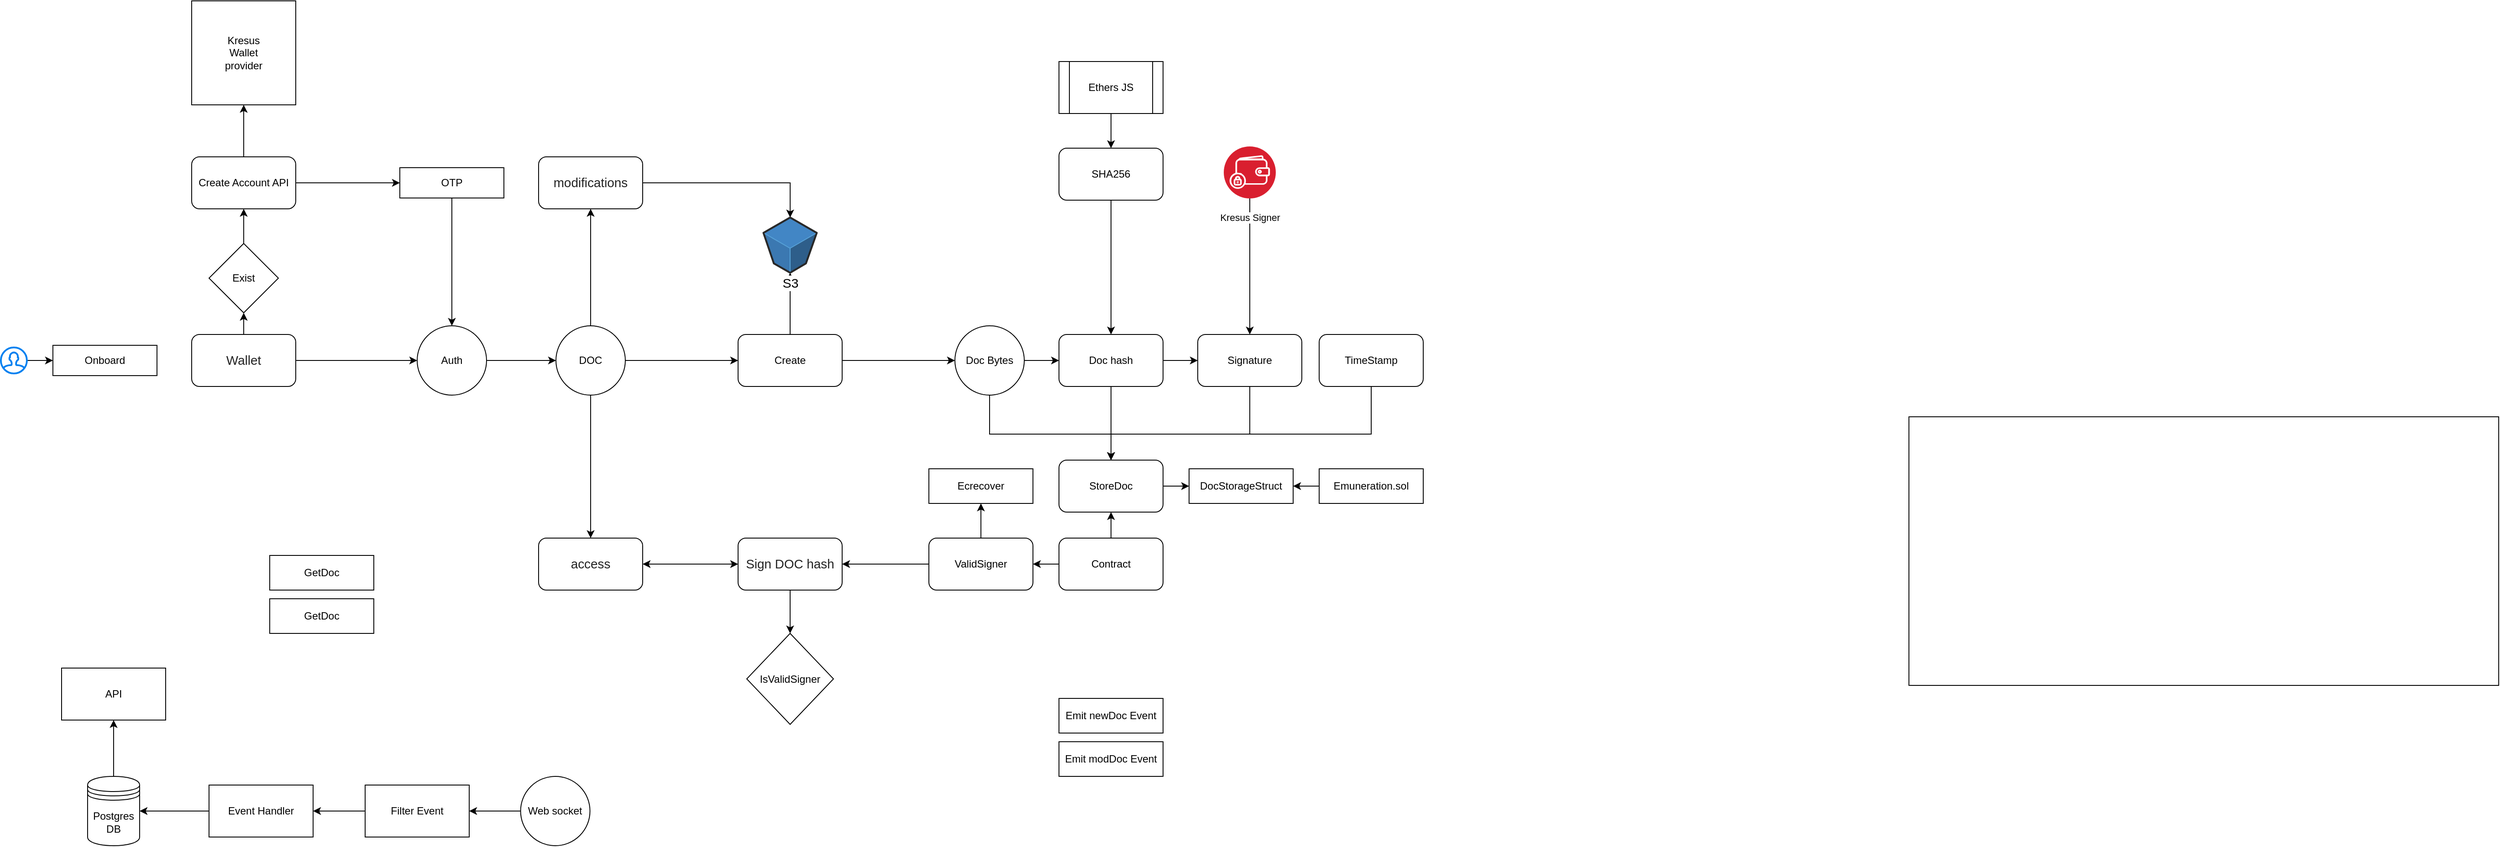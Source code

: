 <mxfile version="24.3.1" type="github">
  <diagram name="Page-1" id="xfSKs2ry3byq8V69ai5H">
    <mxGraphModel dx="1061" dy="524" grid="1" gridSize="10" guides="1" tooltips="1" connect="1" arrows="1" fold="1" page="1" pageScale="1" pageWidth="850" pageHeight="1100" math="0" shadow="0">
      <root>
        <mxCell id="0" />
        <mxCell id="1" parent="0" />
        <mxCell id="AnTp7nM28NXVrXdtCcvm-8" value="" style="edgeStyle=orthogonalEdgeStyle;rounded=0;orthogonalLoop=1;jettySize=auto;html=1;" edge="1" parent="1" source="AnTp7nM28NXVrXdtCcvm-1" target="AnTp7nM28NXVrXdtCcvm-4">
          <mxGeometry relative="1" as="geometry" />
        </mxCell>
        <mxCell id="AnTp7nM28NXVrXdtCcvm-1" value="" style="html=1;verticalLabelPosition=bottom;align=center;labelBackgroundColor=#ffffff;verticalAlign=top;strokeWidth=2;strokeColor=#0080F0;shadow=0;dashed=0;shape=mxgraph.ios7.icons.user;" vertex="1" parent="1">
          <mxGeometry x="30" y="460" width="30" height="30" as="geometry" />
        </mxCell>
        <mxCell id="AnTp7nM28NXVrXdtCcvm-4" value="Onboard" style="rounded=0;whiteSpace=wrap;html=1;" vertex="1" parent="1">
          <mxGeometry x="90" y="457.5" width="120" height="35" as="geometry" />
        </mxCell>
        <mxCell id="AnTp7nM28NXVrXdtCcvm-10" value="" style="edgeStyle=orthogonalEdgeStyle;rounded=0;orthogonalLoop=1;jettySize=auto;html=1;" edge="1" parent="1" source="AnTp7nM28NXVrXdtCcvm-6" target="AnTp7nM28NXVrXdtCcvm-9">
          <mxGeometry relative="1" as="geometry" />
        </mxCell>
        <mxCell id="AnTp7nM28NXVrXdtCcvm-6" value="OTP" style="rounded=0;whiteSpace=wrap;html=1;" vertex="1" parent="1">
          <mxGeometry x="490" y="252.5" width="120" height="35" as="geometry" />
        </mxCell>
        <mxCell id="AnTp7nM28NXVrXdtCcvm-18" value="" style="edgeStyle=orthogonalEdgeStyle;rounded=0;orthogonalLoop=1;jettySize=auto;html=1;" edge="1" parent="1" source="AnTp7nM28NXVrXdtCcvm-9" target="AnTp7nM28NXVrXdtCcvm-17">
          <mxGeometry relative="1" as="geometry" />
        </mxCell>
        <mxCell id="AnTp7nM28NXVrXdtCcvm-9" value="Auth" style="ellipse;whiteSpace=wrap;html=1;rounded=0;" vertex="1" parent="1">
          <mxGeometry x="510" y="435" width="80" height="80" as="geometry" />
        </mxCell>
        <mxCell id="AnTp7nM28NXVrXdtCcvm-36" value="" style="edgeStyle=orthogonalEdgeStyle;rounded=0;orthogonalLoop=1;jettySize=auto;html=1;" edge="1" parent="1" source="AnTp7nM28NXVrXdtCcvm-11" target="AnTp7nM28NXVrXdtCcvm-35">
          <mxGeometry relative="1" as="geometry" />
        </mxCell>
        <mxCell id="AnTp7nM28NXVrXdtCcvm-52" style="edgeStyle=orthogonalEdgeStyle;rounded=0;orthogonalLoop=1;jettySize=auto;html=1;" edge="1" parent="1" source="AnTp7nM28NXVrXdtCcvm-11" target="AnTp7nM28NXVrXdtCcvm-51">
          <mxGeometry relative="1" as="geometry" />
        </mxCell>
        <mxCell id="AnTp7nM28NXVrXdtCcvm-54" value="&lt;font data-sider-select-id=&quot;28c44477-19c1-438e-8477-b85e11f65273&quot; style=&quot;font-size: 15px;&quot;&gt;S3&lt;/font&gt;" style="edgeLabel;html=1;align=center;verticalAlign=middle;resizable=0;points=[];" vertex="1" connectable="0" parent="AnTp7nM28NXVrXdtCcvm-52">
          <mxGeometry x="0.684" relative="1" as="geometry">
            <mxPoint as="offset" />
          </mxGeometry>
        </mxCell>
        <mxCell id="AnTp7nM28NXVrXdtCcvm-11" value="Create" style="rounded=1;whiteSpace=wrap;html=1;" vertex="1" parent="1">
          <mxGeometry x="880" y="445" width="120" height="60" as="geometry" />
        </mxCell>
        <mxCell id="AnTp7nM28NXVrXdtCcvm-55" style="edgeStyle=orthogonalEdgeStyle;rounded=0;orthogonalLoop=1;jettySize=auto;html=1;" edge="1" parent="1" source="AnTp7nM28NXVrXdtCcvm-12" target="AnTp7nM28NXVrXdtCcvm-51">
          <mxGeometry relative="1" as="geometry" />
        </mxCell>
        <mxCell id="AnTp7nM28NXVrXdtCcvm-12" value="&lt;span id=&quot;docs-internal-guid-98faa22d-7fff-e89b-8a5d-702cfb4901af&quot;&gt;&lt;span style=&quot;font-size: 11pt; font-family: Arial, sans-serif; color: rgb(34, 34, 34); background-color: transparent; font-variant-numeric: normal; font-variant-east-asian: normal; font-variant-alternates: normal; font-variant-position: normal; vertical-align: baseline; white-space-collapse: preserve;&quot;&gt;modifications&lt;/span&gt;&lt;/span&gt;" style="rounded=1;whiteSpace=wrap;html=1;" vertex="1" parent="1">
          <mxGeometry x="650" y="240" width="120" height="60" as="geometry" />
        </mxCell>
        <mxCell id="AnTp7nM28NXVrXdtCcvm-92" value="" style="edgeStyle=orthogonalEdgeStyle;rounded=0;orthogonalLoop=1;jettySize=auto;html=1;startArrow=classic;startFill=1;" edge="1" parent="1" source="AnTp7nM28NXVrXdtCcvm-14" target="AnTp7nM28NXVrXdtCcvm-85">
          <mxGeometry relative="1" as="geometry" />
        </mxCell>
        <mxCell id="AnTp7nM28NXVrXdtCcvm-14" value="&lt;span data-sider-select-id=&quot;3d76378d-ec3a-47fe-b163-d00d9f79d00b&quot; style=&quot;color: rgb(34, 34, 34); font-family: Arial, sans-serif; font-size: 14.667px; white-space-collapse: preserve;&quot;&gt;access&lt;/span&gt;" style="rounded=1;whiteSpace=wrap;html=1;" vertex="1" parent="1">
          <mxGeometry x="650" y="680" width="120" height="60" as="geometry" />
        </mxCell>
        <mxCell id="AnTp7nM28NXVrXdtCcvm-31" style="edgeStyle=orthogonalEdgeStyle;rounded=0;orthogonalLoop=1;jettySize=auto;html=1;entryX=0;entryY=0.5;entryDx=0;entryDy=0;" edge="1" parent="1" source="AnTp7nM28NXVrXdtCcvm-17" target="AnTp7nM28NXVrXdtCcvm-11">
          <mxGeometry relative="1" as="geometry" />
        </mxCell>
        <mxCell id="AnTp7nM28NXVrXdtCcvm-50" style="edgeStyle=orthogonalEdgeStyle;rounded=0;orthogonalLoop=1;jettySize=auto;html=1;entryX=0.5;entryY=1;entryDx=0;entryDy=0;" edge="1" parent="1" source="AnTp7nM28NXVrXdtCcvm-17" target="AnTp7nM28NXVrXdtCcvm-12">
          <mxGeometry relative="1" as="geometry" />
        </mxCell>
        <mxCell id="AnTp7nM28NXVrXdtCcvm-69" value="" style="edgeStyle=orthogonalEdgeStyle;rounded=0;orthogonalLoop=1;jettySize=auto;html=1;" edge="1" parent="1" source="AnTp7nM28NXVrXdtCcvm-17" target="AnTp7nM28NXVrXdtCcvm-14">
          <mxGeometry relative="1" as="geometry" />
        </mxCell>
        <mxCell id="AnTp7nM28NXVrXdtCcvm-17" value="DOC" style="ellipse;whiteSpace=wrap;html=1;rounded=0;" vertex="1" parent="1">
          <mxGeometry x="670" y="435" width="80" height="80" as="geometry" />
        </mxCell>
        <mxCell id="AnTp7nM28NXVrXdtCcvm-26" value="" style="edgeStyle=orthogonalEdgeStyle;rounded=0;orthogonalLoop=1;jettySize=auto;html=1;" edge="1" parent="1" source="AnTp7nM28NXVrXdtCcvm-20" target="AnTp7nM28NXVrXdtCcvm-25">
          <mxGeometry relative="1" as="geometry" />
        </mxCell>
        <mxCell id="AnTp7nM28NXVrXdtCcvm-29" value="" style="edgeStyle=orthogonalEdgeStyle;rounded=0;orthogonalLoop=1;jettySize=auto;html=1;" edge="1" parent="1" source="AnTp7nM28NXVrXdtCcvm-20" target="AnTp7nM28NXVrXdtCcvm-9">
          <mxGeometry relative="1" as="geometry" />
        </mxCell>
        <mxCell id="AnTp7nM28NXVrXdtCcvm-20" value="&lt;span id=&quot;docs-internal-guid-98faa22d-7fff-e89b-8a5d-702cfb4901af&quot;&gt;&lt;span data-sider-select-id=&quot;96e94ecf-abc2-403f-b6e7-24b41f508e5d&quot; style=&quot;font-size: 11pt; font-family: Arial, sans-serif; color: rgb(34, 34, 34); background-color: transparent; font-variant-numeric: normal; font-variant-east-asian: normal; font-variant-alternates: normal; font-variant-position: normal; vertical-align: baseline; white-space-collapse: preserve;&quot;&gt;Wallet&lt;/span&gt;&lt;/span&gt;" style="rounded=1;whiteSpace=wrap;html=1;" vertex="1" parent="1">
          <mxGeometry x="250" y="445" width="120" height="60" as="geometry" />
        </mxCell>
        <mxCell id="AnTp7nM28NXVrXdtCcvm-28" value="" style="edgeStyle=orthogonalEdgeStyle;rounded=0;orthogonalLoop=1;jettySize=auto;html=1;" edge="1" parent="1" source="AnTp7nM28NXVrXdtCcvm-24" target="AnTp7nM28NXVrXdtCcvm-6">
          <mxGeometry relative="1" as="geometry" />
        </mxCell>
        <mxCell id="AnTp7nM28NXVrXdtCcvm-34" value="" style="edgeStyle=orthogonalEdgeStyle;rounded=0;orthogonalLoop=1;jettySize=auto;html=1;" edge="1" parent="1" source="AnTp7nM28NXVrXdtCcvm-24" target="AnTp7nM28NXVrXdtCcvm-33">
          <mxGeometry relative="1" as="geometry" />
        </mxCell>
        <mxCell id="AnTp7nM28NXVrXdtCcvm-24" value="Create Account API" style="rounded=1;whiteSpace=wrap;html=1;" vertex="1" parent="1">
          <mxGeometry x="250" y="240" width="120" height="60" as="geometry" />
        </mxCell>
        <mxCell id="AnTp7nM28NXVrXdtCcvm-27" value="" style="edgeStyle=orthogonalEdgeStyle;rounded=0;orthogonalLoop=1;jettySize=auto;html=1;" edge="1" parent="1" source="AnTp7nM28NXVrXdtCcvm-25" target="AnTp7nM28NXVrXdtCcvm-24">
          <mxGeometry relative="1" as="geometry" />
        </mxCell>
        <mxCell id="AnTp7nM28NXVrXdtCcvm-25" value="Exist" style="rhombus;whiteSpace=wrap;html=1;" vertex="1" parent="1">
          <mxGeometry x="270" y="340" width="80" height="80" as="geometry" />
        </mxCell>
        <mxCell id="AnTp7nM28NXVrXdtCcvm-33" value="Kresus&lt;br&gt;Wallet&lt;br&gt;provider" style="whiteSpace=wrap;html=1;aspect=fixed;" vertex="1" parent="1">
          <mxGeometry x="250" y="60" width="120" height="120" as="geometry" />
        </mxCell>
        <mxCell id="AnTp7nM28NXVrXdtCcvm-38" value="" style="edgeStyle=orthogonalEdgeStyle;rounded=0;orthogonalLoop=1;jettySize=auto;html=1;" edge="1" parent="1" source="AnTp7nM28NXVrXdtCcvm-35" target="AnTp7nM28NXVrXdtCcvm-37">
          <mxGeometry relative="1" as="geometry" />
        </mxCell>
        <mxCell id="AnTp7nM28NXVrXdtCcvm-60" style="edgeStyle=orthogonalEdgeStyle;rounded=0;orthogonalLoop=1;jettySize=auto;html=1;entryX=0.5;entryY=0;entryDx=0;entryDy=0;" edge="1" parent="1" source="AnTp7nM28NXVrXdtCcvm-35" target="AnTp7nM28NXVrXdtCcvm-56">
          <mxGeometry relative="1" as="geometry">
            <Array as="points">
              <mxPoint x="1170" y="560" />
              <mxPoint x="1310" y="560" />
            </Array>
          </mxGeometry>
        </mxCell>
        <mxCell id="AnTp7nM28NXVrXdtCcvm-35" value="Doc Bytes" style="ellipse;whiteSpace=wrap;html=1;rounded=1;" vertex="1" parent="1">
          <mxGeometry x="1130" y="435" width="80" height="80" as="geometry" />
        </mxCell>
        <mxCell id="AnTp7nM28NXVrXdtCcvm-42" value="" style="edgeStyle=orthogonalEdgeStyle;rounded=0;orthogonalLoop=1;jettySize=auto;html=1;" edge="1" parent="1" source="AnTp7nM28NXVrXdtCcvm-37" target="AnTp7nM28NXVrXdtCcvm-41">
          <mxGeometry relative="1" as="geometry" />
        </mxCell>
        <mxCell id="AnTp7nM28NXVrXdtCcvm-59" style="edgeStyle=orthogonalEdgeStyle;rounded=0;orthogonalLoop=1;jettySize=auto;html=1;entryX=0.5;entryY=0;entryDx=0;entryDy=0;" edge="1" parent="1" source="AnTp7nM28NXVrXdtCcvm-37" target="AnTp7nM28NXVrXdtCcvm-56">
          <mxGeometry relative="1" as="geometry" />
        </mxCell>
        <mxCell id="AnTp7nM28NXVrXdtCcvm-37" value="Doc hash" style="whiteSpace=wrap;html=1;rounded=1;" vertex="1" parent="1">
          <mxGeometry x="1250" y="445" width="120" height="60" as="geometry" />
        </mxCell>
        <mxCell id="AnTp7nM28NXVrXdtCcvm-40" style="edgeStyle=orthogonalEdgeStyle;rounded=0;orthogonalLoop=1;jettySize=auto;html=1;" edge="1" parent="1" source="AnTp7nM28NXVrXdtCcvm-39" target="AnTp7nM28NXVrXdtCcvm-37">
          <mxGeometry relative="1" as="geometry" />
        </mxCell>
        <mxCell id="AnTp7nM28NXVrXdtCcvm-39" value="SHA256" style="rounded=1;whiteSpace=wrap;html=1;" vertex="1" parent="1">
          <mxGeometry x="1250" y="230" width="120" height="60" as="geometry" />
        </mxCell>
        <mxCell id="AnTp7nM28NXVrXdtCcvm-58" style="edgeStyle=orthogonalEdgeStyle;rounded=0;orthogonalLoop=1;jettySize=auto;html=1;" edge="1" parent="1" source="AnTp7nM28NXVrXdtCcvm-41" target="AnTp7nM28NXVrXdtCcvm-56">
          <mxGeometry relative="1" as="geometry">
            <Array as="points">
              <mxPoint x="1470" y="560" />
              <mxPoint x="1310" y="560" />
            </Array>
          </mxGeometry>
        </mxCell>
        <mxCell id="AnTp7nM28NXVrXdtCcvm-41" value="Signature" style="whiteSpace=wrap;html=1;rounded=1;" vertex="1" parent="1">
          <mxGeometry x="1410" y="445" width="120" height="60" as="geometry" />
        </mxCell>
        <mxCell id="AnTp7nM28NXVrXdtCcvm-45" style="edgeStyle=orthogonalEdgeStyle;rounded=0;orthogonalLoop=1;jettySize=auto;html=1;" edge="1" parent="1" source="AnTp7nM28NXVrXdtCcvm-44" target="AnTp7nM28NXVrXdtCcvm-41">
          <mxGeometry relative="1" as="geometry" />
        </mxCell>
        <mxCell id="AnTp7nM28NXVrXdtCcvm-46" value="Kresus Signer" style="edgeLabel;html=1;align=center;verticalAlign=middle;resizable=0;points=[];" vertex="1" connectable="0" parent="AnTp7nM28NXVrXdtCcvm-45">
          <mxGeometry x="-0.887" y="-1" relative="1" as="geometry">
            <mxPoint x="1" y="13" as="offset" />
          </mxGeometry>
        </mxCell>
        <mxCell id="AnTp7nM28NXVrXdtCcvm-44" value="" style="image;aspect=fixed;perimeter=ellipsePerimeter;html=1;align=center;shadow=0;dashed=0;fontColor=#4277BB;labelBackgroundColor=default;fontSize=12;spacingTop=3;image=img/lib/ibm/blockchain/wallet.svg;" vertex="1" parent="1">
          <mxGeometry x="1440" y="228" width="60" height="60" as="geometry" />
        </mxCell>
        <mxCell id="AnTp7nM28NXVrXdtCcvm-48" value="" style="edgeStyle=orthogonalEdgeStyle;rounded=0;orthogonalLoop=1;jettySize=auto;html=1;" edge="1" parent="1" source="AnTp7nM28NXVrXdtCcvm-47" target="AnTp7nM28NXVrXdtCcvm-39">
          <mxGeometry relative="1" as="geometry" />
        </mxCell>
        <mxCell id="AnTp7nM28NXVrXdtCcvm-47" value="Ethers JS" style="shape=process;whiteSpace=wrap;html=1;backgroundOutline=1;" vertex="1" parent="1">
          <mxGeometry x="1250" y="130" width="120" height="60" as="geometry" />
        </mxCell>
        <mxCell id="AnTp7nM28NXVrXdtCcvm-57" value="" style="edgeStyle=orthogonalEdgeStyle;rounded=0;orthogonalLoop=1;jettySize=auto;html=1;" edge="1" parent="1" source="AnTp7nM28NXVrXdtCcvm-49" target="AnTp7nM28NXVrXdtCcvm-56">
          <mxGeometry relative="1" as="geometry" />
        </mxCell>
        <mxCell id="AnTp7nM28NXVrXdtCcvm-89" value="" style="edgeStyle=orthogonalEdgeStyle;rounded=0;orthogonalLoop=1;jettySize=auto;html=1;" edge="1" parent="1" source="AnTp7nM28NXVrXdtCcvm-49" target="AnTp7nM28NXVrXdtCcvm-88">
          <mxGeometry relative="1" as="geometry" />
        </mxCell>
        <mxCell id="AnTp7nM28NXVrXdtCcvm-49" value="Contract" style="rounded=1;whiteSpace=wrap;html=1;" vertex="1" parent="1">
          <mxGeometry x="1250" y="680" width="120" height="60" as="geometry" />
        </mxCell>
        <mxCell id="AnTp7nM28NXVrXdtCcvm-51" value="" style="verticalLabelPosition=bottom;html=1;verticalAlign=top;strokeWidth=1;align=center;outlineConnect=0;dashed=0;outlineConnect=0;shape=mxgraph.aws3d.s3Bucket;fillColor=#4286c5;strokeColor=#57A2D8;aspect=fixed;" vertex="1" parent="1">
          <mxGeometry x="909.25" y="310" width="61.5" height="63.8" as="geometry" />
        </mxCell>
        <mxCell id="AnTp7nM28NXVrXdtCcvm-62" value="" style="edgeStyle=orthogonalEdgeStyle;rounded=0;orthogonalLoop=1;jettySize=auto;html=1;" edge="1" parent="1" source="AnTp7nM28NXVrXdtCcvm-56" target="AnTp7nM28NXVrXdtCcvm-61">
          <mxGeometry relative="1" as="geometry" />
        </mxCell>
        <mxCell id="AnTp7nM28NXVrXdtCcvm-56" value="StoreDoc" style="rounded=1;whiteSpace=wrap;html=1;" vertex="1" parent="1">
          <mxGeometry x="1250" y="590" width="120" height="60" as="geometry" />
        </mxCell>
        <mxCell id="AnTp7nM28NXVrXdtCcvm-61" value="DocStorageStruct" style="rounded=0;whiteSpace=wrap;html=1;" vertex="1" parent="1">
          <mxGeometry x="1400" y="600" width="120" height="40" as="geometry" />
        </mxCell>
        <mxCell id="AnTp7nM28NXVrXdtCcvm-63" value="Ecrecover" style="rounded=0;whiteSpace=wrap;html=1;" vertex="1" parent="1">
          <mxGeometry x="1100" y="600" width="120" height="40" as="geometry" />
        </mxCell>
        <mxCell id="AnTp7nM28NXVrXdtCcvm-66" value="Emit newDoc Event" style="rounded=0;whiteSpace=wrap;html=1;" vertex="1" parent="1">
          <mxGeometry x="1250" y="865" width="120" height="40" as="geometry" />
        </mxCell>
        <mxCell id="AnTp7nM28NXVrXdtCcvm-68" value="" style="rounded=0;whiteSpace=wrap;html=1;" vertex="1" parent="1">
          <mxGeometry x="2230" y="540" width="680" height="310" as="geometry" />
        </mxCell>
        <mxCell id="AnTp7nM28NXVrXdtCcvm-79" value="" style="edgeStyle=orthogonalEdgeStyle;rounded=0;orthogonalLoop=1;jettySize=auto;html=1;" edge="1" parent="1" source="AnTp7nM28NXVrXdtCcvm-70" target="AnTp7nM28NXVrXdtCcvm-78">
          <mxGeometry relative="1" as="geometry" />
        </mxCell>
        <mxCell id="AnTp7nM28NXVrXdtCcvm-70" value="Web socket" style="ellipse;whiteSpace=wrap;html=1;aspect=fixed;" vertex="1" parent="1">
          <mxGeometry x="629.25" y="955" width="80" height="80" as="geometry" />
        </mxCell>
        <mxCell id="AnTp7nM28NXVrXdtCcvm-105" value="" style="edgeStyle=orthogonalEdgeStyle;rounded=0;orthogonalLoop=1;jettySize=auto;html=1;" edge="1" parent="1" source="AnTp7nM28NXVrXdtCcvm-72" target="AnTp7nM28NXVrXdtCcvm-104">
          <mxGeometry relative="1" as="geometry" />
        </mxCell>
        <mxCell id="AnTp7nM28NXVrXdtCcvm-72" value="Postgres&lt;br&gt;DB" style="shape=datastore;whiteSpace=wrap;html=1;" vertex="1" parent="1">
          <mxGeometry x="130" y="955" width="60" height="80" as="geometry" />
        </mxCell>
        <mxCell id="AnTp7nM28NXVrXdtCcvm-75" value="Emit modDoc Event" style="rounded=0;whiteSpace=wrap;html=1;" vertex="1" parent="1">
          <mxGeometry x="1250" y="915" width="120" height="40" as="geometry" />
        </mxCell>
        <mxCell id="AnTp7nM28NXVrXdtCcvm-94" style="edgeStyle=orthogonalEdgeStyle;rounded=0;orthogonalLoop=1;jettySize=auto;html=1;" edge="1" parent="1" source="AnTp7nM28NXVrXdtCcvm-78" target="AnTp7nM28NXVrXdtCcvm-93">
          <mxGeometry relative="1" as="geometry" />
        </mxCell>
        <mxCell id="AnTp7nM28NXVrXdtCcvm-78" value="Filter Event" style="whiteSpace=wrap;html=1;" vertex="1" parent="1">
          <mxGeometry x="450" y="965" width="120" height="60" as="geometry" />
        </mxCell>
        <mxCell id="AnTp7nM28NXVrXdtCcvm-102" value="" style="edgeStyle=orthogonalEdgeStyle;rounded=0;orthogonalLoop=1;jettySize=auto;html=1;" edge="1" parent="1" source="AnTp7nM28NXVrXdtCcvm-85" target="AnTp7nM28NXVrXdtCcvm-101">
          <mxGeometry relative="1" as="geometry" />
        </mxCell>
        <mxCell id="AnTp7nM28NXVrXdtCcvm-85" value="&lt;span data-sider-select-id=&quot;3d76378d-ec3a-47fe-b163-d00d9f79d00b&quot; style=&quot;color: rgb(34, 34, 34); font-family: Arial, sans-serif; font-size: 14.667px; white-space-collapse: preserve;&quot;&gt;Sign DOC hash&lt;/span&gt;" style="rounded=1;whiteSpace=wrap;html=1;" vertex="1" parent="1">
          <mxGeometry x="880" y="680" width="120" height="60" as="geometry" />
        </mxCell>
        <mxCell id="AnTp7nM28NXVrXdtCcvm-90" value="" style="edgeStyle=orthogonalEdgeStyle;rounded=0;orthogonalLoop=1;jettySize=auto;html=1;" edge="1" parent="1" source="AnTp7nM28NXVrXdtCcvm-88" target="AnTp7nM28NXVrXdtCcvm-63">
          <mxGeometry relative="1" as="geometry" />
        </mxCell>
        <mxCell id="AnTp7nM28NXVrXdtCcvm-91" value="" style="edgeStyle=orthogonalEdgeStyle;rounded=0;orthogonalLoop=1;jettySize=auto;html=1;" edge="1" parent="1" source="AnTp7nM28NXVrXdtCcvm-88" target="AnTp7nM28NXVrXdtCcvm-85">
          <mxGeometry relative="1" as="geometry" />
        </mxCell>
        <mxCell id="AnTp7nM28NXVrXdtCcvm-88" value="ValidSigner" style="rounded=1;whiteSpace=wrap;html=1;" vertex="1" parent="1">
          <mxGeometry x="1100" y="680" width="120" height="60" as="geometry" />
        </mxCell>
        <mxCell id="AnTp7nM28NXVrXdtCcvm-95" value="" style="edgeStyle=orthogonalEdgeStyle;rounded=0;orthogonalLoop=1;jettySize=auto;html=1;" edge="1" parent="1" source="AnTp7nM28NXVrXdtCcvm-93" target="AnTp7nM28NXVrXdtCcvm-72">
          <mxGeometry relative="1" as="geometry" />
        </mxCell>
        <mxCell id="AnTp7nM28NXVrXdtCcvm-93" value="Event Handler" style="whiteSpace=wrap;html=1;" vertex="1" parent="1">
          <mxGeometry x="270" y="965" width="120" height="60" as="geometry" />
        </mxCell>
        <mxCell id="AnTp7nM28NXVrXdtCcvm-97" style="edgeStyle=orthogonalEdgeStyle;rounded=0;orthogonalLoop=1;jettySize=auto;html=1;" edge="1" parent="1" source="AnTp7nM28NXVrXdtCcvm-96" target="AnTp7nM28NXVrXdtCcvm-56">
          <mxGeometry relative="1" as="geometry">
            <Array as="points">
              <mxPoint x="1610" y="560" />
              <mxPoint x="1310" y="560" />
            </Array>
          </mxGeometry>
        </mxCell>
        <mxCell id="AnTp7nM28NXVrXdtCcvm-96" value="TimeStamp" style="whiteSpace=wrap;html=1;rounded=1;" vertex="1" parent="1">
          <mxGeometry x="1550" y="445" width="120" height="60" as="geometry" />
        </mxCell>
        <mxCell id="AnTp7nM28NXVrXdtCcvm-100" value="" style="edgeStyle=orthogonalEdgeStyle;rounded=0;orthogonalLoop=1;jettySize=auto;html=1;" edge="1" parent="1" source="AnTp7nM28NXVrXdtCcvm-98" target="AnTp7nM28NXVrXdtCcvm-61">
          <mxGeometry relative="1" as="geometry" />
        </mxCell>
        <mxCell id="AnTp7nM28NXVrXdtCcvm-98" value="Emuneration.sol" style="rounded=0;whiteSpace=wrap;html=1;" vertex="1" parent="1">
          <mxGeometry x="1550" y="600" width="120" height="40" as="geometry" />
        </mxCell>
        <mxCell id="AnTp7nM28NXVrXdtCcvm-101" value="IsValidSigner" style="rhombus;whiteSpace=wrap;html=1;" vertex="1" parent="1">
          <mxGeometry x="890" y="790" width="100" height="105" as="geometry" />
        </mxCell>
        <mxCell id="AnTp7nM28NXVrXdtCcvm-103" value="GetDoc" style="rounded=0;whiteSpace=wrap;html=1;" vertex="1" parent="1">
          <mxGeometry x="340" y="700" width="120" height="40" as="geometry" />
        </mxCell>
        <mxCell id="AnTp7nM28NXVrXdtCcvm-104" value="API" style="rounded=0;whiteSpace=wrap;html=1;" vertex="1" parent="1">
          <mxGeometry x="100" y="830" width="120" height="60" as="geometry" />
        </mxCell>
        <mxCell id="AnTp7nM28NXVrXdtCcvm-106" value="GetDoc" style="rounded=0;whiteSpace=wrap;html=1;" vertex="1" parent="1">
          <mxGeometry x="340" y="750" width="120" height="40" as="geometry" />
        </mxCell>
      </root>
    </mxGraphModel>
  </diagram>
</mxfile>
